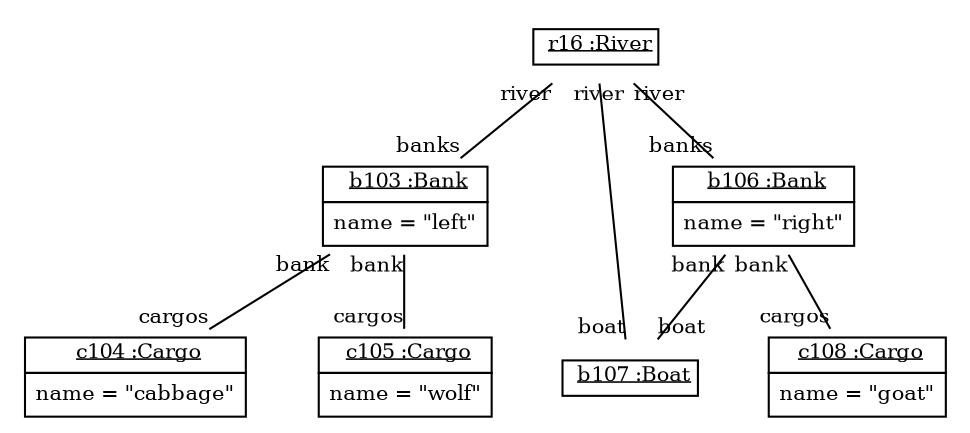graph ObjectDiagram {
   node [shape = none, fontsize = 10];
   edge [fontsize = 10];
   compound=true;

r16 [label=<<table border='0' cellborder='1' cellspacing='0'> <tr> <td> <u>r16 :River</u></td></tr></table>>];
b103 [label=<<table border='0' cellborder='1' cellspacing='0'> <tr> <td> <u>b103 :Bank</u></td></tr><tr><td><table border='0' cellborder='0' cellspacing='0'><tr><td align='left'>name = "left"</td></tr></table></td></tr></table>>];
c104 [label=<<table border='0' cellborder='1' cellspacing='0'> <tr> <td> <u>c104 :Cargo</u></td></tr><tr><td><table border='0' cellborder='0' cellspacing='0'><tr><td align='left'>name = "cabbage"</td></tr></table></td></tr></table>>];
c105 [label=<<table border='0' cellborder='1' cellspacing='0'> <tr> <td> <u>c105 :Cargo</u></td></tr><tr><td><table border='0' cellborder='0' cellspacing='0'><tr><td align='left'>name = "wolf"</td></tr></table></td></tr></table>>];
b106 [label=<<table border='0' cellborder='1' cellspacing='0'> <tr> <td> <u>b106 :Bank</u></td></tr><tr><td><table border='0' cellborder='0' cellspacing='0'><tr><td align='left'>name = "right"</td></tr></table></td></tr></table>>];
b107 [label=<<table border='0' cellborder='1' cellspacing='0'> <tr> <td> <u>b107 :Boat</u></td></tr></table>>];
c108 [label=<<table border='0' cellborder='1' cellspacing='0'> <tr> <td> <u>c108 :Cargo</u></td></tr><tr><td><table border='0' cellborder='0' cellspacing='0'><tr><td align='left'>name = "goat"</td></tr></table></td></tr></table>>];

r16 -- b103 [headlabel = "banks" taillabel = "river"];
r16 -- b106 [headlabel = "banks" taillabel = "river"];
r16 -- b107 [headlabel = "boat" taillabel = "river"];
b103 -- c104 [headlabel = "cargos" taillabel = "bank"];
b103 -- c105 [headlabel = "cargos" taillabel = "bank"];
b106 -- b107 [headlabel = "boat" taillabel = "bank"];
b106 -- c108 [headlabel = "cargos" taillabel = "bank"];
}
